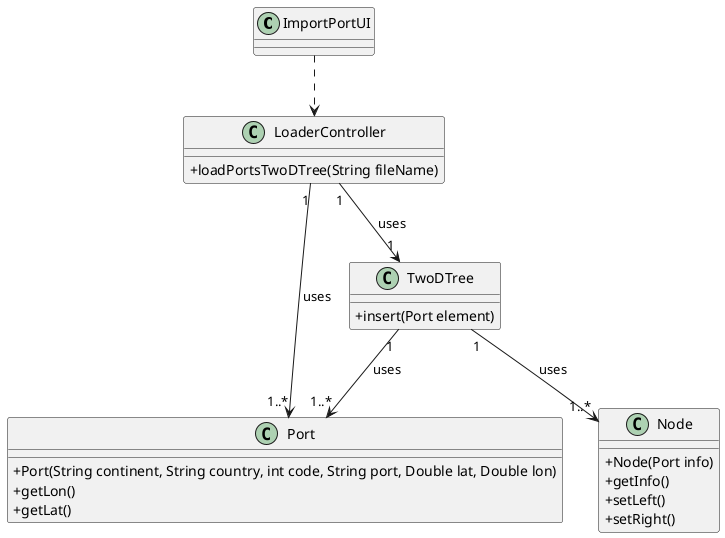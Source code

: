 
@startuml
skinparam classAttributeIconSize 0

class ImportPortUI{
}

class LoaderController{
+ loadPortsTwoDTree(String fileName)
}

class Port{
+ Port(String continent, String country, int code, String port, Double lat, Double lon)
+ getLon()
+ getLat()
}

class TwoDTree{
+ insert(Port element)
}

class Node {
+ Node(Port info)
+getInfo()
+setLeft()
+setRight()
}




LoaderController <.up. ImportPortUI
LoaderController "1" --> "1..*" Port : uses
LoaderController "1" --> "1" TwoDTree : uses
TwoDTree "1" --> "1..*" Port : uses
TwoDTree "1" --> "1..*" Node : uses

@enduml